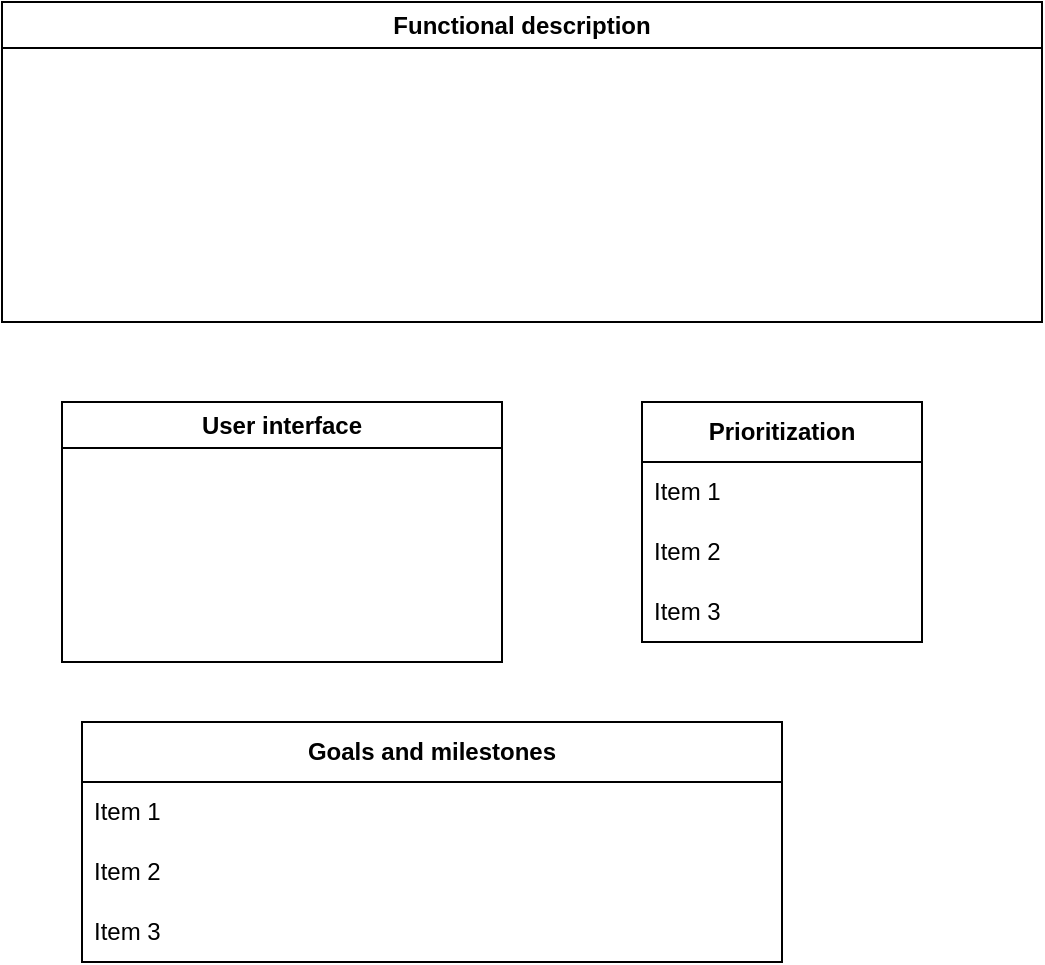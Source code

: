 <mxfile version="20.7.4" type="device"><diagram id="X6-MUVRFtW06gfDOpB6T" name="Page-1"><mxGraphModel dx="1121" dy="774" grid="1" gridSize="10" guides="1" tooltips="1" connect="1" arrows="1" fold="1" page="1" pageScale="1" pageWidth="600" pageHeight="900" math="0" shadow="0"><root><mxCell id="0"/><mxCell id="1" parent="0"/><mxCell id="qYnsSrqgmrfwsuLpY-uK-2" value="&lt;b&gt;Prioritization&lt;/b&gt;" style="swimlane;fontStyle=0;childLayout=stackLayout;horizontal=1;startSize=30;horizontalStack=0;resizeParent=1;resizeParentMax=0;resizeLast=0;collapsible=1;marginBottom=0;whiteSpace=wrap;html=1;" parent="1" vertex="1"><mxGeometry x="360" y="240" width="140" height="120" as="geometry"><mxRectangle x="190" y="210" width="60" height="30" as="alternateBounds"/></mxGeometry></mxCell><mxCell id="qYnsSrqgmrfwsuLpY-uK-3" value="Item 1" style="text;strokeColor=none;fillColor=none;align=left;verticalAlign=middle;spacingLeft=4;spacingRight=4;overflow=hidden;points=[[0,0.5],[1,0.5]];portConstraint=eastwest;rotatable=0;whiteSpace=wrap;html=1;" parent="qYnsSrqgmrfwsuLpY-uK-2" vertex="1"><mxGeometry y="30" width="140" height="30" as="geometry"/></mxCell><mxCell id="qYnsSrqgmrfwsuLpY-uK-4" value="Item 2" style="text;strokeColor=none;fillColor=none;align=left;verticalAlign=middle;spacingLeft=4;spacingRight=4;overflow=hidden;points=[[0,0.5],[1,0.5]];portConstraint=eastwest;rotatable=0;whiteSpace=wrap;html=1;" parent="qYnsSrqgmrfwsuLpY-uK-2" vertex="1"><mxGeometry y="60" width="140" height="30" as="geometry"/></mxCell><mxCell id="qYnsSrqgmrfwsuLpY-uK-5" value="Item 3" style="text;strokeColor=none;fillColor=none;align=left;verticalAlign=middle;spacingLeft=4;spacingRight=4;overflow=hidden;points=[[0,0.5],[1,0.5]];portConstraint=eastwest;rotatable=0;whiteSpace=wrap;html=1;" parent="qYnsSrqgmrfwsuLpY-uK-2" vertex="1"><mxGeometry y="90" width="140" height="30" as="geometry"/></mxCell><mxCell id="DrhlKppPBU49Y5GtnEVb-1" value="Functional description" style="swimlane;whiteSpace=wrap;html=1;" vertex="1" parent="1"><mxGeometry x="40" y="40" width="520" height="160" as="geometry"/></mxCell><mxCell id="DrhlKppPBU49Y5GtnEVb-2" value="User interface" style="swimlane;whiteSpace=wrap;html=1;" vertex="1" parent="1"><mxGeometry x="70" y="240" width="220" height="130" as="geometry"/></mxCell><mxCell id="DrhlKppPBU49Y5GtnEVb-3" value="&lt;b&gt;Goals and milestones&lt;/b&gt;" style="swimlane;fontStyle=0;childLayout=stackLayout;horizontal=1;startSize=30;horizontalStack=0;resizeParent=1;resizeParentMax=0;resizeLast=0;collapsible=1;marginBottom=0;whiteSpace=wrap;html=1;" vertex="1" parent="1"><mxGeometry x="80" y="400" width="350" height="120" as="geometry"/></mxCell><mxCell id="DrhlKppPBU49Y5GtnEVb-4" value="Item 1" style="text;strokeColor=none;fillColor=none;align=left;verticalAlign=middle;spacingLeft=4;spacingRight=4;overflow=hidden;points=[[0,0.5],[1,0.5]];portConstraint=eastwest;rotatable=0;whiteSpace=wrap;html=1;" vertex="1" parent="DrhlKppPBU49Y5GtnEVb-3"><mxGeometry y="30" width="350" height="30" as="geometry"/></mxCell><mxCell id="DrhlKppPBU49Y5GtnEVb-5" value="Item 2" style="text;strokeColor=none;fillColor=none;align=left;verticalAlign=middle;spacingLeft=4;spacingRight=4;overflow=hidden;points=[[0,0.5],[1,0.5]];portConstraint=eastwest;rotatable=0;whiteSpace=wrap;html=1;" vertex="1" parent="DrhlKppPBU49Y5GtnEVb-3"><mxGeometry y="60" width="350" height="30" as="geometry"/></mxCell><mxCell id="DrhlKppPBU49Y5GtnEVb-6" value="Item 3" style="text;strokeColor=none;fillColor=none;align=left;verticalAlign=middle;spacingLeft=4;spacingRight=4;overflow=hidden;points=[[0,0.5],[1,0.5]];portConstraint=eastwest;rotatable=0;whiteSpace=wrap;html=1;" vertex="1" parent="DrhlKppPBU49Y5GtnEVb-3"><mxGeometry y="90" width="350" height="30" as="geometry"/></mxCell></root></mxGraphModel></diagram></mxfile>